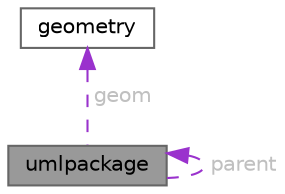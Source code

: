 digraph "umlpackage"
{
 // LATEX_PDF_SIZE
  bgcolor="transparent";
  edge [fontname=Helvetica,fontsize=10,labelfontname=Helvetica,labelfontsize=10];
  node [fontname=Helvetica,fontsize=10,shape=box,height=0.2,width=0.4];
  Node1 [label="umlpackage",height=0.2,width=0.4,color="gray40", fillcolor="grey60", style="filled", fontcolor="black",tooltip=" "];
  Node2 -> Node1 [dir="back",color="darkorchid3",style="dashed",label=" geom",fontcolor="grey" ];
  Node2 [label="geometry",height=0.2,width=0.4,color="gray40", fillcolor="white", style="filled",URL="$structgeometry.html",tooltip=" "];
  Node1 -> Node1 [dir="back",color="darkorchid3",style="dashed",label=" parent",fontcolor="grey" ];
}

